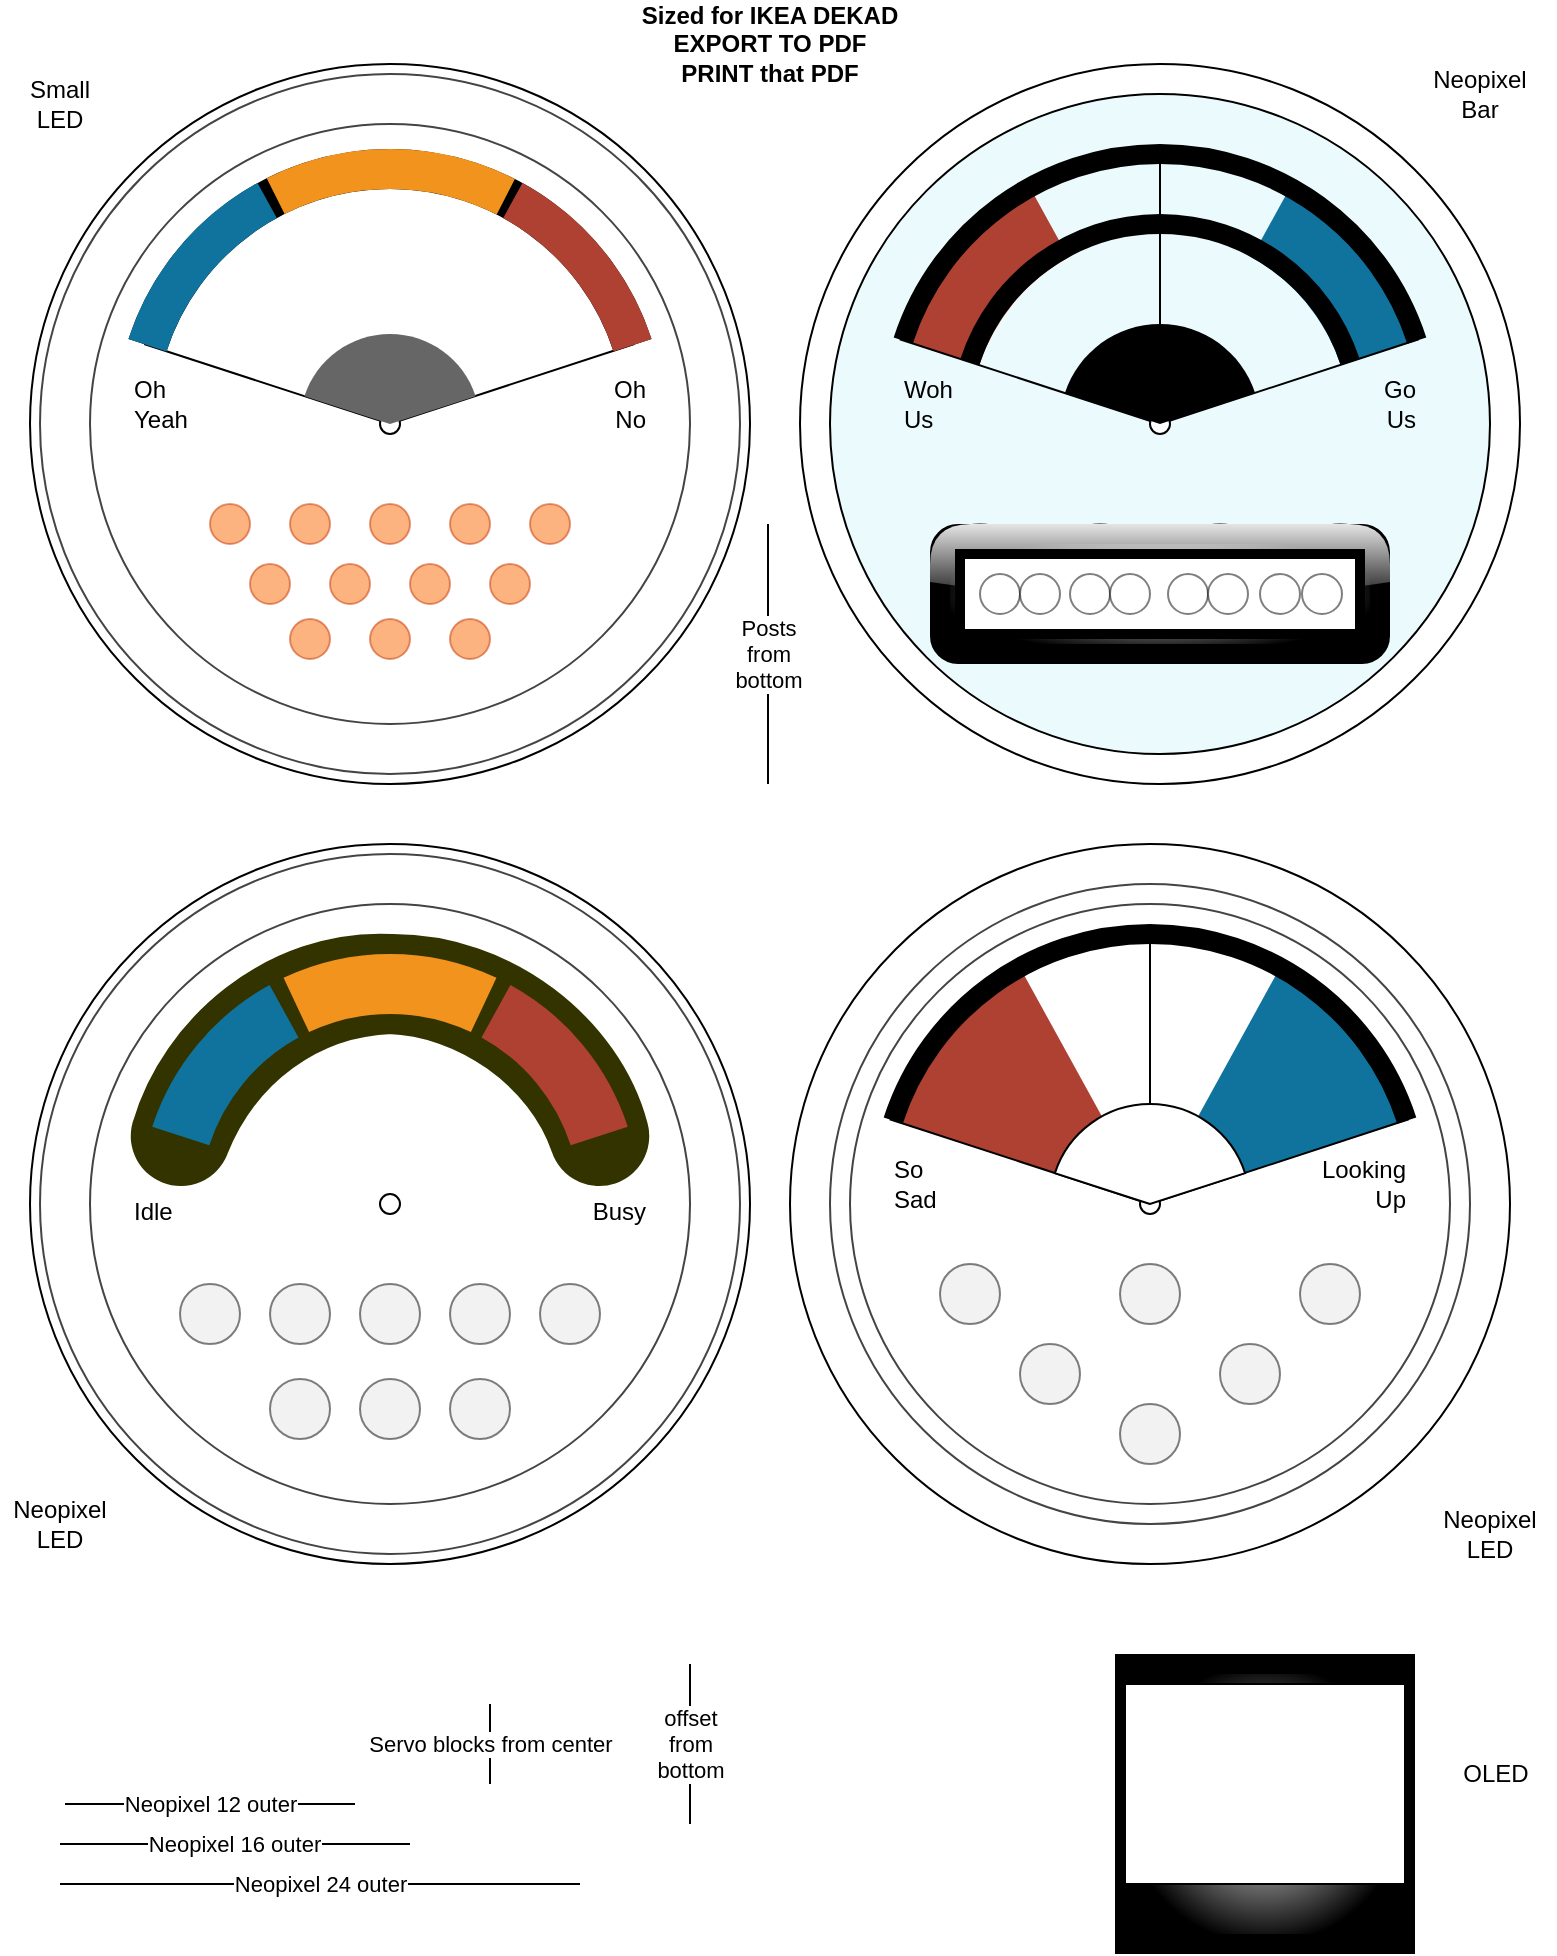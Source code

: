 <mxfile version="20.8.10" type="device"><diagram name="Page-1" id="OPt0QuEMijA94LCX0hND"><mxGraphModel dx="1384" dy="846" grid="1" gridSize="10" guides="1" tooltips="1" connect="1" arrows="1" fold="1" page="1" pageScale="1" pageWidth="850" pageHeight="1100" math="0" shadow="0"><root><mxCell id="0"/><mxCell id="1" parent="0"/><mxCell id="5JzAk0zP8H-74-rmshNw-103" value="" style="rounded=0;whiteSpace=wrap;html=1;strokeColor=#000000;strokeWidth=10;fillColor=#FFFFFF;gradientColor=default;gradientDirection=radial;" vertex="1" parent="1"><mxGeometry x="602.5" y="870" width="140" height="140" as="geometry"/></mxCell><mxCell id="5JzAk0zP8H-74-rmshNw-137" value="" style="ellipse;fillColor=none;strokeColor=#444444;aspect=fixed;shadow=0;" vertex="1" parent="1"><mxGeometry x="455" y="480" width="320" height="320" as="geometry"/></mxCell><mxCell id="5JzAk0zP8H-74-rmshNw-107" value="" style="ellipse;whiteSpace=wrap;html=1;aspect=fixed;fillColor=none;" vertex="1" parent="1"><mxGeometry x="440" y="70" width="360" height="360" as="geometry"/></mxCell><mxCell id="5JzAk0zP8H-74-rmshNw-108" value="" style="ellipse;fillColor=#EBFAFC;strokeColor=default;aspect=fixed;gradientColor=none;fillStyle=auto;" vertex="1" parent="1"><mxGeometry x="455" y="85" width="330" height="330" as="geometry"/></mxCell><mxCell id="5JzAk0zP8H-74-rmshNw-109" value="" style="verticalLabelPosition=bottom;verticalAlign=top;html=1;shape=mxgraph.basic.arc;fillColor=none;strokeColor=#AE4132;startAngle=0.8;endAngle=0.92;strokeWidth=40;aspect=fixed;" vertex="1" parent="1"><mxGeometry x="505" y="135" width="230" height="230" as="geometry"/></mxCell><mxCell id="5JzAk0zP8H-74-rmshNw-110" value="" style="verticalLabelPosition=bottom;verticalAlign=top;html=1;shape=mxgraph.basic.arc;fillColor=none;strokeColor=#10739e;startAngle=0.08;endAngle=0.2&#10;;strokeWidth=40;aspect=fixed;flipH=0;" vertex="1" parent="1"><mxGeometry x="505" y="135" width="230" height="230" as="geometry"/></mxCell><mxCell id="5JzAk0zP8H-74-rmshNw-124" value="" style="verticalLabelPosition=bottom;verticalAlign=top;html=1;shape=mxgraph.basic.arc;fillColor=none;strokeColor=#000000;startAngle=0.8;endAngle=0.200;strokeWidth=10;aspect=fixed;" vertex="1" parent="1"><mxGeometry x="485" y="115" width="270" height="270" as="geometry"/></mxCell><mxCell id="5JzAk0zP8H-74-rmshNw-125" value="" style="verticalLabelPosition=bottom;verticalAlign=top;html=1;shape=mxgraph.basic.arc;fillColor=none;strokeColor=#000000;startAngle=0.8;endAngle=0.200;strokeWidth=10;aspect=fixed;" vertex="1" parent="1"><mxGeometry x="520" y="150" width="200" height="200" as="geometry"/></mxCell><mxCell id="5JzAk0zP8H-74-rmshNw-101" value="" style="endArrow=none;html=1;rounded=0;entryX=0.5;entryY=-0.004;entryDx=0;entryDy=0;exitX=0.5;exitY=0.5;exitDx=0;exitDy=0;exitPerimeter=0;entryPerimeter=0;" edge="1" parent="1"><mxGeometry width="50" height="50" relative="1" as="geometry"><mxPoint x="615" y="631.99" as="sourcePoint"/><mxPoint x="615" y="503.92" as="targetPoint"/></mxGeometry></mxCell><mxCell id="5JzAk0zP8H-74-rmshNw-18" value="" style="ellipse;whiteSpace=wrap;html=1;aspect=fixed;fillColor=none;" vertex="1" parent="1"><mxGeometry x="435" y="460" width="360" height="360" as="geometry"/></mxCell><mxCell id="5JzAk0zP8H-74-rmshNw-19" value="" style="ellipse;fillColor=none;strokeColor=#444444;aspect=fixed;" vertex="1" parent="1"><mxGeometry x="465" y="490" width="300" height="300" as="geometry"/></mxCell><mxCell id="5JzAk0zP8H-74-rmshNw-45" value="" style="verticalLabelPosition=bottom;verticalAlign=top;html=1;shape=mxgraph.basic.arc;fillColor=none;strokeColor=#AE4132;startAngle=0.8;endAngle=0.92;strokeWidth=90;aspect=fixed;" vertex="1" parent="1"><mxGeometry x="525" y="550" width="180" height="180" as="geometry"/></mxCell><mxCell id="5JzAk0zP8H-74-rmshNw-47" value="" style="verticalLabelPosition=bottom;verticalAlign=top;html=1;shape=mxgraph.basic.arc;fillColor=none;strokeColor=#10739e;startAngle=0.08;endAngle=0.2&#10;;strokeWidth=90;aspect=fixed;flipH=0;" vertex="1" parent="1"><mxGeometry x="525" y="550" width="180" height="180" as="geometry"/></mxCell><mxCell id="5JzAk0zP8H-74-rmshNw-12" value="" style="endArrow=none;html=1;rounded=0;exitX=0.018;exitY=0.343;exitDx=0;exitDy=0;exitPerimeter=0;" edge="1" parent="1" source="5JzAk0zP8H-74-rmshNw-8" target="v7sbQBNWq2zLygWSMtE9-103"><mxGeometry width="50" height="50" relative="1" as="geometry"><mxPoint x="430" y="100" as="sourcePoint"/><mxPoint x="230" y="250" as="targetPoint"/></mxGeometry></mxCell><mxCell id="5JzAk0zP8H-74-rmshNw-7" value="" style="endArrow=none;html=1;rounded=0;entryX=0.979;entryY=0.343;entryDx=0;entryDy=0;entryPerimeter=0;" edge="1" parent="1" source="v7sbQBNWq2zLygWSMtE9-103" target="5JzAk0zP8H-74-rmshNw-8"><mxGeometry width="50" height="50" relative="1" as="geometry"><mxPoint x="240" y="250" as="sourcePoint"/><mxPoint x="430" y="100" as="targetPoint"/></mxGeometry></mxCell><mxCell id="5JzAk0zP8H-74-rmshNw-8" value="" style="verticalLabelPosition=bottom;verticalAlign=top;html=1;shape=mxgraph.basic.arc;fillColor=none;strokeColor=#000000;startAngle=0.8;endAngle=0.200;strokeWidth=20;aspect=fixed;" vertex="1" parent="1"><mxGeometry x="107.5" y="122.5" width="255" height="255" as="geometry"/></mxCell><mxCell id="v7sbQBNWq2zLygWSMtE9-104" value="" style="ellipse;fillColor=none;strokeColor=#444444;aspect=fixed;" parent="1" vertex="1"><mxGeometry x="85" y="100" width="300" height="300" as="geometry"/></mxCell><mxCell id="v7sbQBNWq2zLygWSMtE9-1" value="" style="ellipse;whiteSpace=wrap;html=1;aspect=fixed;fillColor=none;shadow=0;" parent="1" vertex="1"><mxGeometry x="55" y="460" width="360" height="360" as="geometry"/></mxCell><mxCell id="v7sbQBNWq2zLygWSMtE9-56" value="" style="ellipse;fillColor=none;strokeColor=#444444;aspect=fixed;shadow=0;" parent="1" vertex="1"><mxGeometry x="60" y="465" width="350" height="350" as="geometry"/></mxCell><mxCell id="v7sbQBNWq2zLygWSMtE9-6" value="" style="ellipse;whiteSpace=wrap;html=1;aspect=fixed;shadow=0;" parent="1" vertex="1"><mxGeometry x="230" y="635" width="10" height="10" as="geometry"/></mxCell><mxCell id="v7sbQBNWq2zLygWSMtE9-17" value="" style="ellipse;fillColor=none;strokeColor=#444444;aspect=fixed;shadow=0;" parent="1" vertex="1"><mxGeometry x="85" y="490" width="300" height="300" as="geometry"/></mxCell><mxCell id="v7sbQBNWq2zLygWSMtE9-24" value="" style="verticalLabelPosition=bottom;verticalAlign=top;html=1;shape=mxgraph.basic.arc;fillColor=none;strokeColor=#333300;startAngle=0.8&#10;;endAngle=0.2&#10;;strokeWidth=50;aspect=fixed;shadow=0;sketch=1;curveFitting=1;jiggle=2;" parent="1" vertex="1"><mxGeometry x="125" y="530" width="220" height="220" as="geometry"/></mxCell><mxCell id="v7sbQBNWq2zLygWSMtE9-63" value="" style="ellipse;whiteSpace=wrap;html=1;aspect=fixed;opacity=50;fillColor=#E6E6E6;" parent="1" vertex="1"><mxGeometry x="600" y="670" width="30" height="30" as="geometry"/></mxCell><mxCell id="v7sbQBNWq2zLygWSMtE9-64" value="" style="ellipse;whiteSpace=wrap;html=1;aspect=fixed;opacity=50;fillColor=#E6E6E6;" parent="1" vertex="1"><mxGeometry x="550" y="710" width="30" height="30" as="geometry"/></mxCell><mxCell id="v7sbQBNWq2zLygWSMtE9-65" value="" style="ellipse;whiteSpace=wrap;html=1;aspect=fixed;opacity=50;fillColor=#E6E6E6;" parent="1" vertex="1"><mxGeometry x="690" y="670" width="30" height="30" as="geometry"/></mxCell><mxCell id="v7sbQBNWq2zLygWSMtE9-66" value="" style="ellipse;whiteSpace=wrap;html=1;aspect=fixed;opacity=50;fillColor=#E6E6E6;" parent="1" vertex="1"><mxGeometry x="600" y="740" width="30" height="30" as="geometry"/></mxCell><mxCell id="v7sbQBNWq2zLygWSMtE9-70" value="" style="ellipse;whiteSpace=wrap;html=1;aspect=fixed;opacity=50;fillColor=#E6E6E6;" parent="1" vertex="1"><mxGeometry x="650" y="710" width="30" height="30" as="geometry"/></mxCell><mxCell id="v7sbQBNWq2zLygWSMtE9-74" value="" style="ellipse;whiteSpace=wrap;html=1;aspect=fixed;opacity=50;fillColor=#E6E6E6;" parent="1" vertex="1"><mxGeometry x="510" y="670" width="30" height="30" as="geometry"/></mxCell><mxCell id="v7sbQBNWq2zLygWSMtE9-80" value="" style="ellipse;whiteSpace=wrap;html=1;aspect=fixed;opacity=50;shadow=0;fillColor=#E6E6E6;" parent="1" vertex="1"><mxGeometry x="220" y="680" width="30" height="30" as="geometry"/></mxCell><mxCell id="v7sbQBNWq2zLygWSMtE9-81" value="" style="ellipse;whiteSpace=wrap;html=1;aspect=fixed;opacity=50;shadow=0;fillColor=#E6E6E6;" parent="1" vertex="1"><mxGeometry x="265" y="680" width="30" height="30" as="geometry"/></mxCell><mxCell id="v7sbQBNWq2zLygWSMtE9-82" value="" style="ellipse;whiteSpace=wrap;html=1;aspect=fixed;opacity=50;shadow=0;fillColor=#E6E6E6;" parent="1" vertex="1"><mxGeometry x="175" y="680" width="30" height="30" as="geometry"/></mxCell><mxCell id="v7sbQBNWq2zLygWSMtE9-84" value="" style="ellipse;whiteSpace=wrap;html=1;aspect=fixed;opacity=50;shadow=0;fillColor=#E6E6E6;" parent="1" vertex="1"><mxGeometry x="310" y="680" width="30" height="30" as="geometry"/></mxCell><mxCell id="v7sbQBNWq2zLygWSMtE9-85" value="" style="ellipse;whiteSpace=wrap;html=1;aspect=fixed;opacity=50;shadow=0;fillColor=#E6E6E6;" parent="1" vertex="1"><mxGeometry x="220" y="727.5" width="30" height="30" as="geometry"/></mxCell><mxCell id="v7sbQBNWq2zLygWSMtE9-91" value="" style="ellipse;whiteSpace=wrap;html=1;aspect=fixed;opacity=50;shadow=0;fillColor=#E6E6E6;" parent="1" vertex="1"><mxGeometry x="130" y="680" width="30" height="30" as="geometry"/></mxCell><mxCell id="v7sbQBNWq2zLygWSMtE9-94" value="Idle" style="text;html=1;strokeColor=none;fillColor=none;align=left;verticalAlign=middle;whiteSpace=wrap;rounded=0;shadow=0;" parent="1" vertex="1"><mxGeometry x="105" y="629" width="60" height="30" as="geometry"/></mxCell><mxCell id="v7sbQBNWq2zLygWSMtE9-95" value="Busy" style="text;html=1;strokeColor=none;fillColor=none;align=right;verticalAlign=middle;whiteSpace=wrap;rounded=0;shadow=0;" parent="1" vertex="1"><mxGeometry x="305" y="629" width="60" height="30" as="geometry"/></mxCell><mxCell id="v7sbQBNWq2zLygWSMtE9-98" value="" style="ellipse;whiteSpace=wrap;html=1;aspect=fixed;opacity=50;shadow=0;fillColor=#E6E6E6;" parent="1" vertex="1"><mxGeometry x="175" y="727.5" width="30" height="30" as="geometry"/></mxCell><mxCell id="v7sbQBNWq2zLygWSMtE9-99" value="" style="ellipse;whiteSpace=wrap;html=1;aspect=fixed;opacity=50;shadow=0;fillColor=#E6E6E6;" parent="1" vertex="1"><mxGeometry x="265" y="727.5" width="30" height="30" as="geometry"/></mxCell><mxCell id="v7sbQBNWq2zLygWSMtE9-20" value="" style="verticalLabelPosition=bottom;verticalAlign=top;html=1;shape=mxgraph.basic.arc;fillColor=none;strokeColor=#10739E;startAngle=0.8;endAngle=0.92;strokeWidth=30;aspect=fixed;shadow=0;" parent="1" vertex="1"><mxGeometry x="125" y="530" width="220" height="220" as="geometry"/></mxCell><mxCell id="v7sbQBNWq2zLygWSMtE9-21" value="" style="verticalLabelPosition=bottom;verticalAlign=top;html=1;shape=mxgraph.basic.arc;fillColor=none;strokeColor=#F2931E;startAngle=0.93;endAngle=0.07;strokeWidth=30;aspect=fixed;shadow=0;flipH=0;" parent="1" vertex="1"><mxGeometry x="125" y="530" width="220" height="220" as="geometry"/></mxCell><mxCell id="v7sbQBNWq2zLygWSMtE9-22" value="" style="verticalLabelPosition=bottom;verticalAlign=top;html=1;shape=mxgraph.basic.arc;fillColor=none;strokeColor=#AE4132;startAngle=0.08;endAngle=0.2&#10;;strokeWidth=30;aspect=fixed;flipH=0;shadow=0;" parent="1" vertex="1"><mxGeometry x="125" y="530" width="220" height="220" as="geometry"/></mxCell><mxCell id="v7sbQBNWq2zLygWSMtE9-101" value="" style="ellipse;whiteSpace=wrap;html=1;aspect=fixed;fillColor=none;" parent="1" vertex="1"><mxGeometry x="55" y="70" width="360" height="360" as="geometry"/></mxCell><mxCell id="v7sbQBNWq2zLygWSMtE9-102" value="" style="ellipse;fillColor=none;strokeColor=#444444;aspect=fixed;" parent="1" vertex="1"><mxGeometry x="60" y="75" width="350" height="350" as="geometry"/></mxCell><mxCell id="v7sbQBNWq2zLygWSMtE9-103" value="" style="ellipse;whiteSpace=wrap;html=1;aspect=fixed;" parent="1" vertex="1"><mxGeometry x="230" y="245" width="10" height="10" as="geometry"/></mxCell><mxCell id="v7sbQBNWq2zLygWSMtE9-105" value="" style="verticalLabelPosition=bottom;verticalAlign=top;html=1;shape=mxgraph.basic.arc;fillColor=none;strokeColor=#10739E;startAngle=0.8;endAngle=0.92;strokeWidth=20;aspect=fixed;" parent="1" vertex="1"><mxGeometry x="107.5" y="122.5" width="255" height="255" as="geometry"/></mxCell><mxCell id="v7sbQBNWq2zLygWSMtE9-106" value="" style="verticalLabelPosition=bottom;verticalAlign=top;html=1;shape=mxgraph.basic.arc;fillColor=none;strokeColor=#F2931E;startAngle=0.926;endAngle=0.075;strokeWidth=20;aspect=fixed;" parent="1" vertex="1"><mxGeometry x="107.5" y="122.5" width="255" height="255" as="geometry"/></mxCell><mxCell id="v7sbQBNWq2zLygWSMtE9-107" value="" style="verticalLabelPosition=bottom;verticalAlign=top;html=1;shape=mxgraph.basic.arc;fillColor=none;strokeColor=#AE4132;startAngle=0.08;endAngle=0.2&#10;;strokeWidth=20;aspect=fixed;flipH=0;" parent="1" vertex="1"><mxGeometry x="107.5" y="122.5" width="255" height="255" as="geometry"/></mxCell><mxCell id="v7sbQBNWq2zLygWSMtE9-110" value="" style="ellipse;whiteSpace=wrap;html=1;aspect=fixed;opacity=50;fillColor=#fa6800;strokeColor=#C73500;fontColor=#000000;" parent="1" vertex="1"><mxGeometry x="225" y="290" width="20" height="20" as="geometry"/></mxCell><mxCell id="v7sbQBNWq2zLygWSMtE9-111" value="" style="ellipse;whiteSpace=wrap;html=1;aspect=fixed;opacity=50;fillColor=#fa6800;strokeColor=#C73500;fontColor=#000000;" parent="1" vertex="1"><mxGeometry x="265" y="290" width="20" height="20" as="geometry"/></mxCell><mxCell id="v7sbQBNWq2zLygWSMtE9-112" value="" style="ellipse;whiteSpace=wrap;html=1;aspect=fixed;opacity=50;fillColor=#fa6800;strokeColor=#C73500;fontColor=#000000;" parent="1" vertex="1"><mxGeometry x="185" y="290" width="20" height="20" as="geometry"/></mxCell><mxCell id="v7sbQBNWq2zLygWSMtE9-113" value="" style="ellipse;whiteSpace=wrap;html=1;aspect=fixed;opacity=50;fillColor=#fa6800;strokeColor=#C73500;fontColor=#000000;" parent="1" vertex="1"><mxGeometry x="185" y="347.5" width="20" height="20" as="geometry"/></mxCell><mxCell id="v7sbQBNWq2zLygWSMtE9-114" value="" style="ellipse;whiteSpace=wrap;html=1;aspect=fixed;opacity=50;fillColor=#fa6800;strokeColor=#C73500;fontColor=#000000;" parent="1" vertex="1"><mxGeometry x="305" y="290" width="20" height="20" as="geometry"/></mxCell><mxCell id="v7sbQBNWq2zLygWSMtE9-115" value="" style="ellipse;whiteSpace=wrap;html=1;aspect=fixed;opacity=50;fillColor=#fa6800;strokeColor=#C73500;fontColor=#000000;" parent="1" vertex="1"><mxGeometry x="225" y="347.5" width="20" height="20" as="geometry"/></mxCell><mxCell id="v7sbQBNWq2zLygWSMtE9-116" value="" style="ellipse;whiteSpace=wrap;html=1;aspect=fixed;opacity=50;fillColor=#fa6800;strokeColor=#C73500;fontColor=#000000;" parent="1" vertex="1"><mxGeometry x="205" y="320" width="20" height="20" as="geometry"/></mxCell><mxCell id="v7sbQBNWq2zLygWSMtE9-117" value="" style="ellipse;whiteSpace=wrap;html=1;aspect=fixed;opacity=50;fillColor=#fa6800;strokeColor=#C73500;fontColor=#000000;" parent="1" vertex="1"><mxGeometry x="245" y="320" width="20" height="20" as="geometry"/></mxCell><mxCell id="v7sbQBNWq2zLygWSMtE9-118" value="" style="ellipse;whiteSpace=wrap;html=1;aspect=fixed;opacity=50;fillColor=#fa6800;strokeColor=#C73500;fontColor=#000000;" parent="1" vertex="1"><mxGeometry x="265" y="347.5" width="20" height="20" as="geometry"/></mxCell><mxCell id="v7sbQBNWq2zLygWSMtE9-119" value="" style="ellipse;whiteSpace=wrap;html=1;aspect=fixed;opacity=50;fillColor=#fa6800;strokeColor=#C73500;fontColor=#000000;" parent="1" vertex="1"><mxGeometry x="145" y="290" width="20" height="20" as="geometry"/></mxCell><mxCell id="v7sbQBNWq2zLygWSMtE9-120" value="Oh &lt;br&gt;Yeah" style="text;html=1;strokeColor=none;fillColor=none;align=left;verticalAlign=middle;whiteSpace=wrap;rounded=0;" parent="1" vertex="1"><mxGeometry x="105" y="225" width="60" height="30" as="geometry"/></mxCell><mxCell id="v7sbQBNWq2zLygWSMtE9-121" value="Oh&lt;br&gt;&amp;nbsp;No" style="text;html=1;strokeColor=none;fillColor=none;align=right;verticalAlign=middle;whiteSpace=wrap;rounded=0;" parent="1" vertex="1"><mxGeometry x="305" y="225" width="60" height="30" as="geometry"/></mxCell><mxCell id="v7sbQBNWq2zLygWSMtE9-122" value="" style="ellipse;whiteSpace=wrap;html=1;aspect=fixed;opacity=50;fillColor=#fa6800;strokeColor=#C73500;fontColor=#000000;" parent="1" vertex="1"><mxGeometry x="165" y="320" width="20" height="20" as="geometry"/></mxCell><mxCell id="v7sbQBNWq2zLygWSMtE9-123" value="" style="ellipse;whiteSpace=wrap;html=1;aspect=fixed;opacity=50;fillColor=#fa6800;strokeColor=#C73500;fontColor=#000000;" parent="1" vertex="1"><mxGeometry x="285" y="320" width="20" height="20" as="geometry"/></mxCell><mxCell id="5JzAk0zP8H-74-rmshNw-13" value="" style="html=1;shape=mxgraph.basic.pie;fillColor=#666666;strokeColor=none;startAngle=0.80;endAngle=0.2;fontSize=16;fontColor=#FFFFFF;verticalAlign=top;spacingTop=8;fontStyle=1;" vertex="1" parent="1"><mxGeometry x="190" y="205" width="90" height="90" as="geometry"/></mxCell><mxCell id="5JzAk0zP8H-74-rmshNw-14" value="" style="endArrow=none;html=1;rounded=0;exitX=0.018;exitY=0.343;exitDx=0;exitDy=0;exitPerimeter=0;" edge="1" parent="1" target="5JzAk0zP8H-74-rmshNw-20"><mxGeometry width="50" height="50" relative="1" as="geometry"><mxPoint x="484.86" y="597.61" as="sourcePoint"/><mxPoint x="610" y="640" as="targetPoint"/></mxGeometry></mxCell><mxCell id="5JzAk0zP8H-74-rmshNw-15" value="" style="endArrow=none;html=1;rounded=0;entryX=0.979;entryY=0.343;entryDx=0;entryDy=0;entryPerimeter=0;" edge="1" parent="1" source="5JzAk0zP8H-74-rmshNw-20"><mxGeometry width="50" height="50" relative="1" as="geometry"><mxPoint x="620" y="640" as="sourcePoint"/><mxPoint x="744.33" y="597.61" as="targetPoint"/></mxGeometry></mxCell><mxCell id="5JzAk0zP8H-74-rmshNw-20" value="" style="ellipse;whiteSpace=wrap;html=1;aspect=fixed;" vertex="1" parent="1"><mxGeometry x="610" y="635" width="10" height="10" as="geometry"/></mxCell><mxCell id="5JzAk0zP8H-74-rmshNw-34" value="So&lt;br&gt;Sad" style="text;html=1;strokeColor=none;fillColor=none;align=left;verticalAlign=middle;whiteSpace=wrap;rounded=0;" vertex="1" parent="1"><mxGeometry x="485" y="615" width="60" height="30" as="geometry"/></mxCell><mxCell id="5JzAk0zP8H-74-rmshNw-35" value="Looking&lt;br&gt;Up" style="text;html=1;strokeColor=none;fillColor=none;align=right;verticalAlign=middle;whiteSpace=wrap;rounded=0;" vertex="1" parent="1"><mxGeometry x="685" y="615" width="60" height="30" as="geometry"/></mxCell><mxCell id="5JzAk0zP8H-74-rmshNw-38" value="" style="html=1;shape=mxgraph.basic.pie;fillColor=#FFFFFF;strokeColor=default;startAngle=0.80;endAngle=0.2;fontSize=16;fontColor=#FFFFFF;verticalAlign=top;spacingTop=8;fontStyle=1;aspect=fixed;" vertex="1" parent="1"><mxGeometry x="565" y="590" width="100" height="100" as="geometry"/></mxCell><mxCell id="5JzAk0zP8H-74-rmshNw-48" value="offset&lt;br&gt;from&lt;br&gt;bottom" style="endArrow=none;html=1;rounded=0;" edge="1" parent="1"><mxGeometry width="50" height="50" relative="1" as="geometry"><mxPoint x="385.0" y="950" as="sourcePoint"/><mxPoint x="385.0" y="870" as="targetPoint"/></mxGeometry></mxCell><mxCell id="5JzAk0zP8H-74-rmshNw-102" value="" style="rounded=0;whiteSpace=wrap;html=1;strokeWidth=1;gradientDirection=radial;" vertex="1" parent="1"><mxGeometry x="602.5" y="880" width="140" height="100" as="geometry"/></mxCell><mxCell id="5JzAk0zP8H-74-rmshNw-104" value="" style="verticalLabelPosition=bottom;verticalAlign=top;html=1;shape=mxgraph.basic.arc;fillColor=none;strokeColor=#000000;startAngle=0.8;endAngle=0.200;strokeWidth=10;aspect=fixed;" vertex="1" parent="1"><mxGeometry x="480" y="505" width="270" height="270" as="geometry"/></mxCell><mxCell id="5JzAk0zP8H-74-rmshNw-106" value="" style="endArrow=none;html=1;rounded=0;entryX=0.5;entryY=-0.004;entryDx=0;entryDy=0;exitX=0.5;exitY=0.5;exitDx=0;exitDy=0;exitPerimeter=0;entryPerimeter=0;" edge="1" parent="1"><mxGeometry width="50" height="50" relative="1" as="geometry"><mxPoint x="620" y="241.99" as="sourcePoint"/><mxPoint x="620" y="113.92" as="targetPoint"/></mxGeometry></mxCell><mxCell id="5JzAk0zP8H-74-rmshNw-111" value="" style="ellipse;whiteSpace=wrap;html=1;aspect=fixed;opacity=50;" vertex="1" parent="1"><mxGeometry x="635" y="300" width="30" height="30" as="geometry"/></mxCell><mxCell id="5JzAk0zP8H-74-rmshNw-112" value="" style="ellipse;whiteSpace=wrap;html=1;aspect=fixed;opacity=50;" vertex="1" parent="1"><mxGeometry x="575" y="300" width="30" height="30" as="geometry"/></mxCell><mxCell id="5JzAk0zP8H-74-rmshNw-114" value="" style="ellipse;whiteSpace=wrap;html=1;aspect=fixed;opacity=50;" vertex="1" parent="1"><mxGeometry x="695" y="300" width="30" height="30" as="geometry"/></mxCell><mxCell id="5JzAk0zP8H-74-rmshNw-117" value="" style="ellipse;whiteSpace=wrap;html=1;aspect=fixed;opacity=50;" vertex="1" parent="1"><mxGeometry x="515" y="300" width="30" height="30" as="geometry"/></mxCell><mxCell id="5JzAk0zP8H-74-rmshNw-118" value="" style="endArrow=none;html=1;rounded=0;exitX=0.018;exitY=0.343;exitDx=0;exitDy=0;exitPerimeter=0;" edge="1" parent="1" target="5JzAk0zP8H-74-rmshNw-120"><mxGeometry width="50" height="50" relative="1" as="geometry"><mxPoint x="489.86" y="207.61" as="sourcePoint"/><mxPoint x="615" y="250" as="targetPoint"/></mxGeometry></mxCell><mxCell id="5JzAk0zP8H-74-rmshNw-119" value="" style="endArrow=none;html=1;rounded=0;entryX=0.979;entryY=0.343;entryDx=0;entryDy=0;entryPerimeter=0;" edge="1" parent="1" source="5JzAk0zP8H-74-rmshNw-120"><mxGeometry width="50" height="50" relative="1" as="geometry"><mxPoint x="625" y="250" as="sourcePoint"/><mxPoint x="749.33" y="207.61" as="targetPoint"/></mxGeometry></mxCell><mxCell id="5JzAk0zP8H-74-rmshNw-120" value="" style="ellipse;whiteSpace=wrap;html=1;aspect=fixed;" vertex="1" parent="1"><mxGeometry x="615" y="245" width="10" height="10" as="geometry"/></mxCell><mxCell id="5JzAk0zP8H-74-rmshNw-121" value="Woh&lt;br&gt;Us" style="text;html=1;strokeColor=none;fillColor=none;align=left;verticalAlign=middle;whiteSpace=wrap;rounded=0;" vertex="1" parent="1"><mxGeometry x="490" y="225" width="60" height="30" as="geometry"/></mxCell><mxCell id="5JzAk0zP8H-74-rmshNw-122" value="Go&lt;br&gt;Us" style="text;html=1;strokeColor=none;fillColor=none;align=right;verticalAlign=middle;whiteSpace=wrap;rounded=0;" vertex="1" parent="1"><mxGeometry x="690" y="225" width="60" height="30" as="geometry"/></mxCell><mxCell id="5JzAk0zP8H-74-rmshNw-123" value="" style="html=1;shape=mxgraph.basic.pie;fillColor=#000000;strokeColor=none;startAngle=0.80;endAngle=0.2;fontSize=16;fontColor=#FFFFFF;verticalAlign=top;spacingTop=8;fontStyle=1;aspect=fixed;" vertex="1" parent="1"><mxGeometry x="570" y="200" width="100" height="100" as="geometry"/></mxCell><mxCell id="5JzAk0zP8H-74-rmshNw-126" value="" style="rounded=1;whiteSpace=wrap;html=1;strokeColor=#000000;strokeWidth=10;fillColor=#FFFFFF;gradientColor=default;gradientDirection=radial;glass=1;shadow=0;" vertex="1" parent="1"><mxGeometry x="510" y="305" width="220" height="60" as="geometry"/></mxCell><mxCell id="5JzAk0zP8H-74-rmshNw-127" value="" style="rounded=0;whiteSpace=wrap;html=1;strokeColor=#000000;strokeWidth=5;fillColor=#FFFFFF;gradientColor=none;gradientDirection=radial;" vertex="1" parent="1"><mxGeometry x="520" y="315" width="200" height="40" as="geometry"/></mxCell><mxCell id="5JzAk0zP8H-74-rmshNw-128" value="" style="ellipse;whiteSpace=wrap;html=1;aspect=fixed;opacity=50;flipH=0;flipV=1;" vertex="1" parent="1"><mxGeometry x="575" y="325" width="20" height="20" as="geometry"/></mxCell><mxCell id="5JzAk0zP8H-74-rmshNw-129" value="" style="ellipse;whiteSpace=wrap;html=1;aspect=fixed;opacity=50;flipH=0;flipV=1;" vertex="1" parent="1"><mxGeometry x="530" y="325" width="20" height="20" as="geometry"/></mxCell><mxCell id="5JzAk0zP8H-74-rmshNw-130" value="" style="ellipse;whiteSpace=wrap;html=1;aspect=fixed;opacity=50;flipH=0;flipV=1;" vertex="1" parent="1"><mxGeometry x="550" y="325" width="20" height="20" as="geometry"/></mxCell><mxCell id="5JzAk0zP8H-74-rmshNw-131" value="" style="ellipse;whiteSpace=wrap;html=1;aspect=fixed;opacity=50;flipH=0;flipV=1;" vertex="1" parent="1"><mxGeometry x="595" y="325" width="20" height="20" as="geometry"/></mxCell><mxCell id="5JzAk0zP8H-74-rmshNw-132" value="" style="ellipse;whiteSpace=wrap;html=1;aspect=fixed;opacity=50;flipH=0;flipV=1;" vertex="1" parent="1"><mxGeometry x="670" y="325" width="20" height="20" as="geometry"/></mxCell><mxCell id="5JzAk0zP8H-74-rmshNw-133" value="" style="ellipse;whiteSpace=wrap;html=1;aspect=fixed;opacity=50;flipH=0;flipV=1;" vertex="1" parent="1"><mxGeometry x="624" y="325" width="20" height="20" as="geometry"/></mxCell><mxCell id="5JzAk0zP8H-74-rmshNw-134" value="" style="ellipse;whiteSpace=wrap;html=1;aspect=fixed;opacity=50;flipH=0;flipV=1;" vertex="1" parent="1"><mxGeometry x="644" y="325" width="20" height="20" as="geometry"/></mxCell><mxCell id="5JzAk0zP8H-74-rmshNw-135" value="" style="ellipse;whiteSpace=wrap;html=1;aspect=fixed;opacity=50;flipH=0;flipV=1;" vertex="1" parent="1"><mxGeometry x="691" y="325" width="20" height="20" as="geometry"/></mxCell><mxCell id="5JzAk0zP8H-74-rmshNw-141" value="Neopixel&lt;br&gt;LED" style="text;html=1;strokeColor=none;fillColor=none;align=center;verticalAlign=middle;whiteSpace=wrap;rounded=0;" vertex="1" parent="1"><mxGeometry x="755" y="790" width="60" height="30" as="geometry"/></mxCell><mxCell id="5JzAk0zP8H-74-rmshNw-142" value="Neopixel Bar" style="text;html=1;strokeColor=none;fillColor=none;align=center;verticalAlign=middle;whiteSpace=wrap;rounded=0;" vertex="1" parent="1"><mxGeometry x="750" y="70" width="60" height="30" as="geometry"/></mxCell><mxCell id="5JzAk0zP8H-74-rmshNw-143" value="OLED" style="text;html=1;strokeColor=none;fillColor=none;align=center;verticalAlign=middle;whiteSpace=wrap;rounded=0;" vertex="1" parent="1"><mxGeometry x="757.5" y="910" width="60" height="30" as="geometry"/></mxCell><mxCell id="5JzAk0zP8H-74-rmshNw-144" value="Small&lt;br&gt;LED" style="text;html=1;strokeColor=none;fillColor=none;align=center;verticalAlign=middle;whiteSpace=wrap;rounded=0;" vertex="1" parent="1"><mxGeometry x="40" y="75" width="60" height="30" as="geometry"/></mxCell><mxCell id="5JzAk0zP8H-74-rmshNw-145" value="Neopixel&lt;br&gt;LED" style="text;html=1;strokeColor=none;fillColor=none;align=center;verticalAlign=middle;whiteSpace=wrap;rounded=0;" vertex="1" parent="1"><mxGeometry x="40" y="785" width="60" height="30" as="geometry"/></mxCell><mxCell id="5JzAk0zP8H-74-rmshNw-146" value="Servo blocks from center" style="endArrow=none;html=1;rounded=0;" edge="1" parent="1"><mxGeometry width="50" height="50" relative="1" as="geometry"><mxPoint x="285.0" y="930" as="sourcePoint"/><mxPoint x="285.0" y="890" as="targetPoint"/></mxGeometry></mxCell><mxCell id="5JzAk0zP8H-74-rmshNw-147" value="Posts&lt;br&gt;from&lt;br&gt;bottom" style="endArrow=none;html=1;rounded=0;" edge="1" parent="1"><mxGeometry width="50" height="50" relative="1" as="geometry"><mxPoint x="424" y="430" as="sourcePoint"/><mxPoint x="424" y="300" as="targetPoint"/></mxGeometry></mxCell><mxCell id="5JzAk0zP8H-74-rmshNw-148" value="Neopixel 16 outer" style="endArrow=none;html=1;rounded=0;shadow=0;sketch=0;" edge="1" parent="1"><mxGeometry x="-0.003" width="50" height="50" relative="1" as="geometry"><mxPoint x="70" y="960" as="sourcePoint"/><mxPoint x="245" y="960" as="targetPoint"/><mxPoint as="offset"/></mxGeometry></mxCell><mxCell id="5JzAk0zP8H-74-rmshNw-150" value="Neopixel 24&amp;nbsp;outer" style="endArrow=none;html=1;rounded=0;shadow=0;sketch=0;" edge="1" parent="1"><mxGeometry width="50" height="50" relative="1" as="geometry"><mxPoint x="70" y="980" as="sourcePoint"/><mxPoint x="330" y="980" as="targetPoint"/></mxGeometry></mxCell><mxCell id="5JzAk0zP8H-74-rmshNw-151" value="Neopixel 12 outer" style="endArrow=none;html=1;rounded=0;shadow=0;sketch=0;" edge="1" parent="1"><mxGeometry x="-0.003" width="50" height="50" relative="1" as="geometry"><mxPoint x="72.5" y="940" as="sourcePoint"/><mxPoint x="217.5" y="940" as="targetPoint"/><mxPoint as="offset"/></mxGeometry></mxCell><mxCell id="5JzAk0zP8H-74-rmshNw-152" value="Sized for IKEA DEKAD&lt;br&gt;EXPORT TO PDF&lt;br&gt;PRINT that PDF" style="text;html=1;strokeColor=none;fillColor=none;align=center;verticalAlign=middle;whiteSpace=wrap;rounded=0;fontStyle=1" vertex="1" parent="1"><mxGeometry x="350" y="45" width="150" height="30" as="geometry"/></mxCell></root></mxGraphModel></diagram></mxfile>